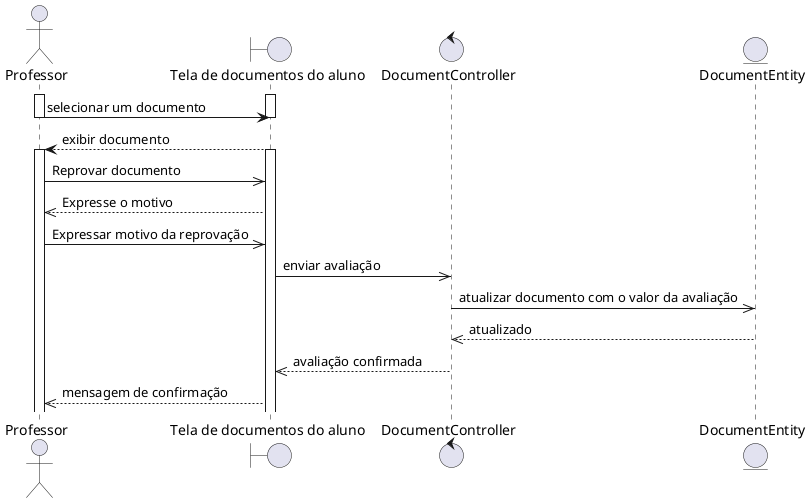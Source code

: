@startuml
actor Professor
boundary "Tela de documentos do aluno" as documentos 
control DocumentController as controller  
entity DocumentEntity as model  

activate Professor
activate documentos
Professor -> documentos: selecionar um documento
deactivate Professor
deactivate documentos
documentos --> Professor: exibir documento
activate documentos
activate Professor

Professor ->> documentos: Reprovar documento
documentos -->> Professor: Expresse o motivo
Professor ->> documentos: Expressar motivo da reprovação
documentos ->> controller: enviar avaliação 
controller ->> model: atualizar documento com o valor da avaliação
model -->> controller: atualizado
controller -->> documentos: avaliação confirmada
documentos -->> Professor: mensagem de confirmação
@enduml